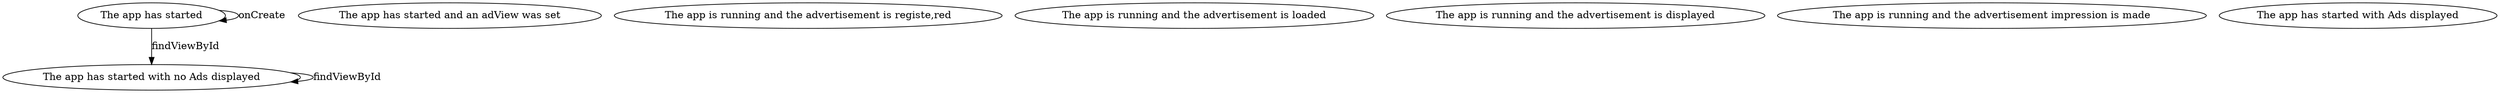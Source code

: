 digraph G {
	App_Start [label="The app has started"]
	App_Start_No_Ad_Displayed [label="The app has started with no Ads displayed"]
	App_Start_adView_Set [label="The app has started and an adView was set"]
	App_Running_Ad_Registered [label="The app is running and the advertisement is registe,red"]
	App_Running_Ad_Loaded [label="The app is running and the advertisement is loaded"]
	App_Running_Ad_Displayed [label="The app is running and the advertisement is displayed"]
	App_Running_Ad_Impression [label="The app is running and the advertisement impression is made"]
	App_Start_Ad_Displayed [label="The app has started with Ads displayed"]
	App_Start -> App_Start [label=onCreate]
	App_Start -> App_Start_No_Ad_Displayed [label=findViewById]
	App_Start_No_Ad_Displayed -> App_Start_No_Ad_Displayed [label=findViewById]
}
